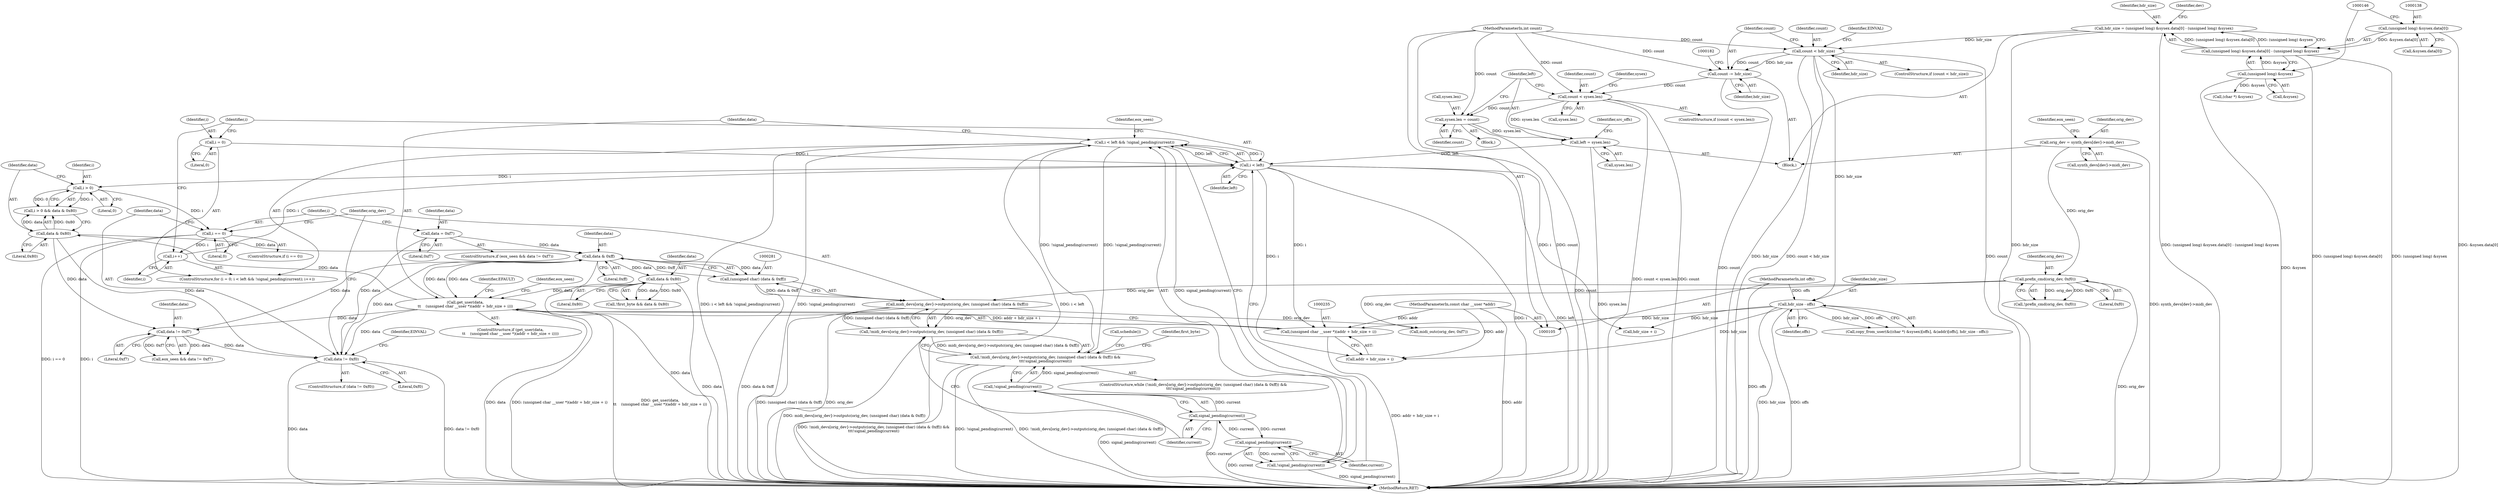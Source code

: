 digraph "1_linux_b769f49463711205d57286e64cf535ed4daf59e9@API" {
"1000220" [label="(Call,i < left && !signal_pending(current))"];
"1000221" [label="(Call,i < left)"];
"1000227" [label="(Call,i++)"];
"1000263" [label="(Call,i == 0)"];
"1000247" [label="(Call,i > 0)"];
"1000217" [label="(Call,i = 0)"];
"1000208" [label="(Call,left = sysex.len)"];
"1000197" [label="(Call,count < sysex.len)"];
"1000174" [label="(Call,count -= hdr_size)"];
"1000167" [label="(Call,count < hdr_size)"];
"1000110" [label="(MethodParameterIn,int count)"];
"1000134" [label="(Call,hdr_size = (unsigned long) &sysex.data[0] - (unsigned long) &sysex)"];
"1000136" [label="(Call,(unsigned long) &sysex.data[0] - (unsigned long) &sysex)"];
"1000137" [label="(Call,(unsigned long) &sysex.data[0])"];
"1000145" [label="(Call,(unsigned long) &sysex)"];
"1000203" [label="(Call,sysex.len = count)"];
"1000224" [label="(Call,!signal_pending(current))"];
"1000225" [label="(Call,signal_pending(current))"];
"1000286" [label="(Call,signal_pending(current))"];
"1000276" [label="(Call,!midi_devs[orig_dev]->outputc(orig_dev, (unsigned char) (data & 0xff)) &&\n\t\t\t!signal_pending(current))"];
"1000277" [label="(Call,!midi_devs[orig_dev]->outputc(orig_dev, (unsigned char) (data & 0xff)))"];
"1000278" [label="(Call,midi_devs[orig_dev]->outputc(orig_dev, (unsigned char) (data & 0xff)))"];
"1000153" [label="(Call,prefix_cmd(orig_dev, 0xf0))"];
"1000114" [label="(Call,orig_dev = synth_devs[dev]->midi_dev)"];
"1000280" [label="(Call,(unsigned char) (data & 0xff))"];
"1000282" [label="(Call,data & 0xff)"];
"1000259" [label="(Call,data = 0xf7)"];
"1000250" [label="(Call,data & 0x80)"];
"1000232" [label="(Call,get_user(data,\n\t\t    (unsigned char __user *)(addr + hdr_size + i)))"];
"1000293" [label="(Call,data & 0x80)"];
"1000234" [label="(Call,(unsigned char __user *)(addr + hdr_size + i))"];
"1000108" [label="(MethodParameterIn,const char __user *addr)"];
"1000190" [label="(Call,hdr_size - offs)"];
"1000109" [label="(MethodParameterIn,int offs)"];
"1000268" [label="(Call,data != 0xf0)"];
"1000256" [label="(Call,data != 0xf7)"];
"1000285" [label="(Call,!signal_pending(current))"];
"1000220" [label="(Call,i < left && !signal_pending(current))"];
"1000246" [label="(Call,i > 0 && data & 0x80)"];
"1000175" [label="(Identifier,count)"];
"1000249" [label="(Literal,0)"];
"1000228" [label="(Identifier,i)"];
"1000282" [label="(Call,data & 0xff)"];
"1000153" [label="(Call,prefix_cmd(orig_dev, 0xf0))"];
"1000155" [label="(Literal,0xf0)"];
"1000251" [label="(Identifier,data)"];
"1000267" [label="(ControlStructure,if (data != 0xf0))"];
"1000258" [label="(Literal,0xf7)"];
"1000150" [label="(Identifier,dev)"];
"1000216" [label="(ControlStructure,for (i = 0; i < left && !signal_pending(current); i++))"];
"1000192" [label="(Identifier,offs)"];
"1000257" [label="(Identifier,data)"];
"1000169" [label="(Identifier,hdr_size)"];
"1000112" [label="(Block,)"];
"1000280" [label="(Call,(unsigned char) (data & 0xff))"];
"1000198" [label="(Identifier,count)"];
"1000145" [label="(Call,(unsigned long) &sysex)"];
"1000276" [label="(Call,!midi_devs[orig_dev]->outputc(orig_dev, (unsigned char) (data & 0xff)) &&\n\t\t\t!signal_pending(current))"];
"1000236" [label="(Call,addr + hdr_size + i)"];
"1000217" [label="(Call,i = 0)"];
"1000114" [label="(Call,orig_dev = synth_devs[dev]->midi_dev)"];
"1000277" [label="(Call,!midi_devs[orig_dev]->outputc(orig_dev, (unsigned char) (data & 0xff)))"];
"1000166" [label="(ControlStructure,if (count < hdr_size))"];
"1000181" [label="(Call,(char *) &sysex)"];
"1000210" [label="(Call,sysex.len)"];
"1000226" [label="(Identifier,current)"];
"1000259" [label="(Call,data = 0xf7)"];
"1000108" [label="(MethodParameterIn,const char __user *addr)"];
"1000265" [label="(Literal,0)"];
"1000261" [label="(Literal,0xf7)"];
"1000203" [label="(Call,sysex.len = count)"];
"1000135" [label="(Identifier,hdr_size)"];
"1000176" [label="(Identifier,hdr_size)"];
"1000284" [label="(Literal,0xff)"];
"1000233" [label="(Identifier,data)"];
"1000219" [label="(Literal,0)"];
"1000147" [label="(Call,&sysex)"];
"1000232" [label="(Call,get_user(data,\n\t\t    (unsigned char __user *)(addr + hdr_size + i)))"];
"1000209" [label="(Identifier,left)"];
"1000275" [label="(ControlStructure,while (!midi_devs[orig_dev]->outputc(orig_dev, (unsigned char) (data & 0xff)) &&\n\t\t\t!signal_pending(current)))"];
"1000222" [label="(Identifier,i)"];
"1000260" [label="(Identifier,data)"];
"1000252" [label="(Literal,0x80)"];
"1000274" [label="(Identifier,EINVAL)"];
"1000134" [label="(Call,hdr_size = (unsigned long) &sysex.data[0] - (unsigned long) &sysex)"];
"1000220" [label="(Call,i < left && !signal_pending(current))"];
"1000152" [label="(Call,!prefix_cmd(orig_dev, 0xf0))"];
"1000207" [label="(Identifier,count)"];
"1000238" [label="(Call,hdr_size + i)"];
"1000199" [label="(Call,sysex.len)"];
"1000303" [label="(Identifier,eox_seen)"];
"1000263" [label="(Call,i == 0)"];
"1000116" [label="(Call,synth_devs[dev]->midi_dev)"];
"1000214" [label="(Identifier,src_offs)"];
"1000137" [label="(Call,(unsigned long) &sysex.data[0])"];
"1000204" [label="(Call,sysex.len)"];
"1000285" [label="(Call,!signal_pending(current))"];
"1000234" [label="(Call,(unsigned char __user *)(addr + hdr_size + i))"];
"1000269" [label="(Identifier,data)"];
"1000295" [label="(Literal,0x80)"];
"1000191" [label="(Identifier,hdr_size)"];
"1000256" [label="(Call,data != 0xf7)"];
"1000279" [label="(Identifier,orig_dev)"];
"1000250" [label="(Call,data & 0x80)"];
"1000262" [label="(ControlStructure,if (i == 0))"];
"1000154" [label="(Identifier,orig_dev)"];
"1000283" [label="(Identifier,data)"];
"1000268" [label="(Call,data != 0xf0)"];
"1000110" [label="(MethodParameterIn,int count)"];
"1000173" [label="(Identifier,EINVAL)"];
"1000253" [label="(ControlStructure,if (eox_seen && data != 0xf7))"];
"1000270" [label="(Literal,0xf0)"];
"1000223" [label="(Identifier,left)"];
"1000254" [label="(Call,eox_seen && data != 0xf7)"];
"1000309" [label="(MethodReturn,RET)"];
"1000202" [label="(Block,)"];
"1000197" [label="(Call,count < sysex.len)"];
"1000287" [label="(Identifier,current)"];
"1000196" [label="(ControlStructure,if (count < sysex.len))"];
"1000225" [label="(Call,signal_pending(current))"];
"1000304" [label="(Call,midi_outc(orig_dev, 0xf7))"];
"1000231" [label="(ControlStructure,if (get_user(data,\n\t\t    (unsigned char __user *)(addr + hdr_size + i))))"];
"1000167" [label="(Call,count < hdr_size)"];
"1000248" [label="(Identifier,i)"];
"1000127" [label="(Identifier,eox_seen)"];
"1000286" [label="(Call,signal_pending(current))"];
"1000243" [label="(Identifier,EFAULT)"];
"1000109" [label="(MethodParameterIn,int offs)"];
"1000190" [label="(Call,hdr_size - offs)"];
"1000294" [label="(Identifier,data)"];
"1000168" [label="(Identifier,count)"];
"1000115" [label="(Identifier,orig_dev)"];
"1000227" [label="(Call,i++)"];
"1000136" [label="(Call,(unsigned long) &sysex.data[0] - (unsigned long) &sysex)"];
"1000174" [label="(Call,count -= hdr_size)"];
"1000290" [label="(Call,!first_byte && data & 0x80)"];
"1000221" [label="(Call,i < left)"];
"1000292" [label="(Identifier,first_byte)"];
"1000178" [label="(Call,copy_from_user(&((char *) &sysex)[offs], &(addr)[offs], hdr_size - offs))"];
"1000139" [label="(Call,&sysex.data[0])"];
"1000247" [label="(Call,i > 0)"];
"1000224" [label="(Call,!signal_pending(current))"];
"1000288" [label="(Call,schedule())"];
"1000264" [label="(Identifier,i)"];
"1000278" [label="(Call,midi_devs[orig_dev]->outputc(orig_dev, (unsigned char) (data & 0xff)))"];
"1000245" [label="(Identifier,eox_seen)"];
"1000208" [label="(Call,left = sysex.len)"];
"1000218" [label="(Identifier,i)"];
"1000205" [label="(Identifier,sysex)"];
"1000293" [label="(Call,data & 0x80)"];
"1000220" -> "1000216"  [label="AST: "];
"1000220" -> "1000221"  [label="CFG: "];
"1000220" -> "1000224"  [label="CFG: "];
"1000221" -> "1000220"  [label="AST: "];
"1000224" -> "1000220"  [label="AST: "];
"1000233" -> "1000220"  [label="CFG: "];
"1000303" -> "1000220"  [label="CFG: "];
"1000220" -> "1000309"  [label="DDG: i < left"];
"1000220" -> "1000309"  [label="DDG: i < left && !signal_pending(current)"];
"1000220" -> "1000309"  [label="DDG: !signal_pending(current)"];
"1000221" -> "1000220"  [label="DDG: i"];
"1000221" -> "1000220"  [label="DDG: left"];
"1000224" -> "1000220"  [label="DDG: signal_pending(current)"];
"1000276" -> "1000220"  [label="DDG: !signal_pending(current)"];
"1000220" -> "1000276"  [label="DDG: !signal_pending(current)"];
"1000221" -> "1000223"  [label="CFG: "];
"1000222" -> "1000221"  [label="AST: "];
"1000223" -> "1000221"  [label="AST: "];
"1000226" -> "1000221"  [label="CFG: "];
"1000221" -> "1000309"  [label="DDG: left"];
"1000221" -> "1000309"  [label="DDG: i"];
"1000227" -> "1000221"  [label="DDG: i"];
"1000217" -> "1000221"  [label="DDG: i"];
"1000208" -> "1000221"  [label="DDG: left"];
"1000221" -> "1000234"  [label="DDG: i"];
"1000221" -> "1000236"  [label="DDG: i"];
"1000221" -> "1000238"  [label="DDG: i"];
"1000221" -> "1000247"  [label="DDG: i"];
"1000227" -> "1000216"  [label="AST: "];
"1000227" -> "1000228"  [label="CFG: "];
"1000228" -> "1000227"  [label="AST: "];
"1000222" -> "1000227"  [label="CFG: "];
"1000263" -> "1000227"  [label="DDG: i"];
"1000263" -> "1000262"  [label="AST: "];
"1000263" -> "1000265"  [label="CFG: "];
"1000264" -> "1000263"  [label="AST: "];
"1000265" -> "1000263"  [label="AST: "];
"1000269" -> "1000263"  [label="CFG: "];
"1000279" -> "1000263"  [label="CFG: "];
"1000263" -> "1000309"  [label="DDG: i == 0"];
"1000263" -> "1000309"  [label="DDG: i"];
"1000247" -> "1000263"  [label="DDG: i"];
"1000247" -> "1000246"  [label="AST: "];
"1000247" -> "1000249"  [label="CFG: "];
"1000248" -> "1000247"  [label="AST: "];
"1000249" -> "1000247"  [label="AST: "];
"1000251" -> "1000247"  [label="CFG: "];
"1000246" -> "1000247"  [label="CFG: "];
"1000247" -> "1000246"  [label="DDG: i"];
"1000247" -> "1000246"  [label="DDG: 0"];
"1000217" -> "1000216"  [label="AST: "];
"1000217" -> "1000219"  [label="CFG: "];
"1000218" -> "1000217"  [label="AST: "];
"1000219" -> "1000217"  [label="AST: "];
"1000222" -> "1000217"  [label="CFG: "];
"1000208" -> "1000112"  [label="AST: "];
"1000208" -> "1000210"  [label="CFG: "];
"1000209" -> "1000208"  [label="AST: "];
"1000210" -> "1000208"  [label="AST: "];
"1000214" -> "1000208"  [label="CFG: "];
"1000208" -> "1000309"  [label="DDG: sysex.len"];
"1000197" -> "1000208"  [label="DDG: sysex.len"];
"1000203" -> "1000208"  [label="DDG: sysex.len"];
"1000197" -> "1000196"  [label="AST: "];
"1000197" -> "1000199"  [label="CFG: "];
"1000198" -> "1000197"  [label="AST: "];
"1000199" -> "1000197"  [label="AST: "];
"1000205" -> "1000197"  [label="CFG: "];
"1000209" -> "1000197"  [label="CFG: "];
"1000197" -> "1000309"  [label="DDG: count < sysex.len"];
"1000197" -> "1000309"  [label="DDG: count"];
"1000174" -> "1000197"  [label="DDG: count"];
"1000110" -> "1000197"  [label="DDG: count"];
"1000197" -> "1000203"  [label="DDG: count"];
"1000174" -> "1000112"  [label="AST: "];
"1000174" -> "1000176"  [label="CFG: "];
"1000175" -> "1000174"  [label="AST: "];
"1000176" -> "1000174"  [label="AST: "];
"1000182" -> "1000174"  [label="CFG: "];
"1000174" -> "1000309"  [label="DDG: count"];
"1000167" -> "1000174"  [label="DDG: hdr_size"];
"1000167" -> "1000174"  [label="DDG: count"];
"1000110" -> "1000174"  [label="DDG: count"];
"1000167" -> "1000166"  [label="AST: "];
"1000167" -> "1000169"  [label="CFG: "];
"1000168" -> "1000167"  [label="AST: "];
"1000169" -> "1000167"  [label="AST: "];
"1000173" -> "1000167"  [label="CFG: "];
"1000175" -> "1000167"  [label="CFG: "];
"1000167" -> "1000309"  [label="DDG: count"];
"1000167" -> "1000309"  [label="DDG: hdr_size"];
"1000167" -> "1000309"  [label="DDG: count < hdr_size"];
"1000110" -> "1000167"  [label="DDG: count"];
"1000134" -> "1000167"  [label="DDG: hdr_size"];
"1000167" -> "1000190"  [label="DDG: hdr_size"];
"1000110" -> "1000105"  [label="AST: "];
"1000110" -> "1000309"  [label="DDG: count"];
"1000110" -> "1000203"  [label="DDG: count"];
"1000134" -> "1000112"  [label="AST: "];
"1000134" -> "1000136"  [label="CFG: "];
"1000135" -> "1000134"  [label="AST: "];
"1000136" -> "1000134"  [label="AST: "];
"1000150" -> "1000134"  [label="CFG: "];
"1000134" -> "1000309"  [label="DDG: hdr_size"];
"1000134" -> "1000309"  [label="DDG: (unsigned long) &sysex.data[0] - (unsigned long) &sysex"];
"1000136" -> "1000134"  [label="DDG: (unsigned long) &sysex.data[0]"];
"1000136" -> "1000134"  [label="DDG: (unsigned long) &sysex"];
"1000136" -> "1000145"  [label="CFG: "];
"1000137" -> "1000136"  [label="AST: "];
"1000145" -> "1000136"  [label="AST: "];
"1000136" -> "1000309"  [label="DDG: (unsigned long) &sysex"];
"1000136" -> "1000309"  [label="DDG: (unsigned long) &sysex.data[0]"];
"1000137" -> "1000136"  [label="DDG: &sysex.data[0]"];
"1000145" -> "1000136"  [label="DDG: &sysex"];
"1000137" -> "1000139"  [label="CFG: "];
"1000138" -> "1000137"  [label="AST: "];
"1000139" -> "1000137"  [label="AST: "];
"1000146" -> "1000137"  [label="CFG: "];
"1000137" -> "1000309"  [label="DDG: &sysex.data[0]"];
"1000145" -> "1000147"  [label="CFG: "];
"1000146" -> "1000145"  [label="AST: "];
"1000147" -> "1000145"  [label="AST: "];
"1000145" -> "1000309"  [label="DDG: &sysex"];
"1000145" -> "1000181"  [label="DDG: &sysex"];
"1000203" -> "1000202"  [label="AST: "];
"1000203" -> "1000207"  [label="CFG: "];
"1000204" -> "1000203"  [label="AST: "];
"1000207" -> "1000203"  [label="AST: "];
"1000209" -> "1000203"  [label="CFG: "];
"1000203" -> "1000309"  [label="DDG: count"];
"1000224" -> "1000225"  [label="CFG: "];
"1000225" -> "1000224"  [label="AST: "];
"1000224" -> "1000309"  [label="DDG: signal_pending(current)"];
"1000225" -> "1000224"  [label="DDG: current"];
"1000225" -> "1000226"  [label="CFG: "];
"1000226" -> "1000225"  [label="AST: "];
"1000225" -> "1000309"  [label="DDG: current"];
"1000286" -> "1000225"  [label="DDG: current"];
"1000225" -> "1000286"  [label="DDG: current"];
"1000286" -> "1000285"  [label="AST: "];
"1000286" -> "1000287"  [label="CFG: "];
"1000287" -> "1000286"  [label="AST: "];
"1000285" -> "1000286"  [label="CFG: "];
"1000286" -> "1000309"  [label="DDG: current"];
"1000286" -> "1000285"  [label="DDG: current"];
"1000276" -> "1000275"  [label="AST: "];
"1000276" -> "1000277"  [label="CFG: "];
"1000276" -> "1000285"  [label="CFG: "];
"1000277" -> "1000276"  [label="AST: "];
"1000285" -> "1000276"  [label="AST: "];
"1000288" -> "1000276"  [label="CFG: "];
"1000292" -> "1000276"  [label="CFG: "];
"1000276" -> "1000309"  [label="DDG: !midi_devs[orig_dev]->outputc(orig_dev, (unsigned char) (data & 0xff)) &&\n\t\t\t!signal_pending(current)"];
"1000276" -> "1000309"  [label="DDG: !signal_pending(current)"];
"1000276" -> "1000309"  [label="DDG: !midi_devs[orig_dev]->outputc(orig_dev, (unsigned char) (data & 0xff))"];
"1000277" -> "1000276"  [label="DDG: midi_devs[orig_dev]->outputc(orig_dev, (unsigned char) (data & 0xff))"];
"1000285" -> "1000276"  [label="DDG: signal_pending(current)"];
"1000277" -> "1000278"  [label="CFG: "];
"1000278" -> "1000277"  [label="AST: "];
"1000287" -> "1000277"  [label="CFG: "];
"1000277" -> "1000309"  [label="DDG: midi_devs[orig_dev]->outputc(orig_dev, (unsigned char) (data & 0xff))"];
"1000278" -> "1000277"  [label="DDG: orig_dev"];
"1000278" -> "1000277"  [label="DDG: (unsigned char) (data & 0xff)"];
"1000278" -> "1000280"  [label="CFG: "];
"1000279" -> "1000278"  [label="AST: "];
"1000280" -> "1000278"  [label="AST: "];
"1000278" -> "1000309"  [label="DDG: (unsigned char) (data & 0xff)"];
"1000278" -> "1000309"  [label="DDG: orig_dev"];
"1000153" -> "1000278"  [label="DDG: orig_dev"];
"1000280" -> "1000278"  [label="DDG: data & 0xff"];
"1000278" -> "1000304"  [label="DDG: orig_dev"];
"1000153" -> "1000152"  [label="AST: "];
"1000153" -> "1000155"  [label="CFG: "];
"1000154" -> "1000153"  [label="AST: "];
"1000155" -> "1000153"  [label="AST: "];
"1000152" -> "1000153"  [label="CFG: "];
"1000153" -> "1000309"  [label="DDG: orig_dev"];
"1000153" -> "1000152"  [label="DDG: orig_dev"];
"1000153" -> "1000152"  [label="DDG: 0xf0"];
"1000114" -> "1000153"  [label="DDG: orig_dev"];
"1000153" -> "1000304"  [label="DDG: orig_dev"];
"1000114" -> "1000112"  [label="AST: "];
"1000114" -> "1000116"  [label="CFG: "];
"1000115" -> "1000114"  [label="AST: "];
"1000116" -> "1000114"  [label="AST: "];
"1000127" -> "1000114"  [label="CFG: "];
"1000114" -> "1000309"  [label="DDG: synth_devs[dev]->midi_dev"];
"1000280" -> "1000282"  [label="CFG: "];
"1000281" -> "1000280"  [label="AST: "];
"1000282" -> "1000280"  [label="AST: "];
"1000280" -> "1000309"  [label="DDG: data & 0xff"];
"1000282" -> "1000280"  [label="DDG: data"];
"1000282" -> "1000280"  [label="DDG: 0xff"];
"1000282" -> "1000284"  [label="CFG: "];
"1000283" -> "1000282"  [label="AST: "];
"1000284" -> "1000282"  [label="AST: "];
"1000282" -> "1000309"  [label="DDG: data"];
"1000282" -> "1000232"  [label="DDG: data"];
"1000259" -> "1000282"  [label="DDG: data"];
"1000250" -> "1000282"  [label="DDG: data"];
"1000232" -> "1000282"  [label="DDG: data"];
"1000268" -> "1000282"  [label="DDG: data"];
"1000256" -> "1000282"  [label="DDG: data"];
"1000282" -> "1000293"  [label="DDG: data"];
"1000259" -> "1000253"  [label="AST: "];
"1000259" -> "1000261"  [label="CFG: "];
"1000260" -> "1000259"  [label="AST: "];
"1000261" -> "1000259"  [label="AST: "];
"1000264" -> "1000259"  [label="CFG: "];
"1000259" -> "1000268"  [label="DDG: data"];
"1000250" -> "1000246"  [label="AST: "];
"1000250" -> "1000252"  [label="CFG: "];
"1000251" -> "1000250"  [label="AST: "];
"1000252" -> "1000250"  [label="AST: "];
"1000246" -> "1000250"  [label="CFG: "];
"1000250" -> "1000246"  [label="DDG: data"];
"1000250" -> "1000246"  [label="DDG: 0x80"];
"1000232" -> "1000250"  [label="DDG: data"];
"1000250" -> "1000256"  [label="DDG: data"];
"1000250" -> "1000268"  [label="DDG: data"];
"1000232" -> "1000231"  [label="AST: "];
"1000232" -> "1000234"  [label="CFG: "];
"1000233" -> "1000232"  [label="AST: "];
"1000234" -> "1000232"  [label="AST: "];
"1000243" -> "1000232"  [label="CFG: "];
"1000245" -> "1000232"  [label="CFG: "];
"1000232" -> "1000309"  [label="DDG: data"];
"1000232" -> "1000309"  [label="DDG: get_user(data,\n\t\t    (unsigned char __user *)(addr + hdr_size + i))"];
"1000232" -> "1000309"  [label="DDG: (unsigned char __user *)(addr + hdr_size + i)"];
"1000293" -> "1000232"  [label="DDG: data"];
"1000234" -> "1000232"  [label="DDG: addr + hdr_size + i"];
"1000232" -> "1000256"  [label="DDG: data"];
"1000232" -> "1000268"  [label="DDG: data"];
"1000293" -> "1000290"  [label="AST: "];
"1000293" -> "1000295"  [label="CFG: "];
"1000294" -> "1000293"  [label="AST: "];
"1000295" -> "1000293"  [label="AST: "];
"1000290" -> "1000293"  [label="CFG: "];
"1000293" -> "1000309"  [label="DDG: data"];
"1000293" -> "1000290"  [label="DDG: data"];
"1000293" -> "1000290"  [label="DDG: 0x80"];
"1000234" -> "1000236"  [label="CFG: "];
"1000235" -> "1000234"  [label="AST: "];
"1000236" -> "1000234"  [label="AST: "];
"1000234" -> "1000309"  [label="DDG: addr + hdr_size + i"];
"1000108" -> "1000234"  [label="DDG: addr"];
"1000190" -> "1000234"  [label="DDG: hdr_size"];
"1000108" -> "1000105"  [label="AST: "];
"1000108" -> "1000309"  [label="DDG: addr"];
"1000108" -> "1000236"  [label="DDG: addr"];
"1000190" -> "1000178"  [label="AST: "];
"1000190" -> "1000192"  [label="CFG: "];
"1000191" -> "1000190"  [label="AST: "];
"1000192" -> "1000190"  [label="AST: "];
"1000178" -> "1000190"  [label="CFG: "];
"1000190" -> "1000309"  [label="DDG: hdr_size"];
"1000190" -> "1000309"  [label="DDG: offs"];
"1000190" -> "1000178"  [label="DDG: hdr_size"];
"1000190" -> "1000178"  [label="DDG: offs"];
"1000109" -> "1000190"  [label="DDG: offs"];
"1000190" -> "1000236"  [label="DDG: hdr_size"];
"1000190" -> "1000238"  [label="DDG: hdr_size"];
"1000109" -> "1000105"  [label="AST: "];
"1000109" -> "1000309"  [label="DDG: offs"];
"1000268" -> "1000267"  [label="AST: "];
"1000268" -> "1000270"  [label="CFG: "];
"1000269" -> "1000268"  [label="AST: "];
"1000270" -> "1000268"  [label="AST: "];
"1000274" -> "1000268"  [label="CFG: "];
"1000279" -> "1000268"  [label="CFG: "];
"1000268" -> "1000309"  [label="DDG: data"];
"1000268" -> "1000309"  [label="DDG: data != 0xf0"];
"1000256" -> "1000268"  [label="DDG: data"];
"1000256" -> "1000254"  [label="AST: "];
"1000256" -> "1000258"  [label="CFG: "];
"1000257" -> "1000256"  [label="AST: "];
"1000258" -> "1000256"  [label="AST: "];
"1000254" -> "1000256"  [label="CFG: "];
"1000256" -> "1000254"  [label="DDG: data"];
"1000256" -> "1000254"  [label="DDG: 0xf7"];
"1000285" -> "1000309"  [label="DDG: signal_pending(current)"];
}
